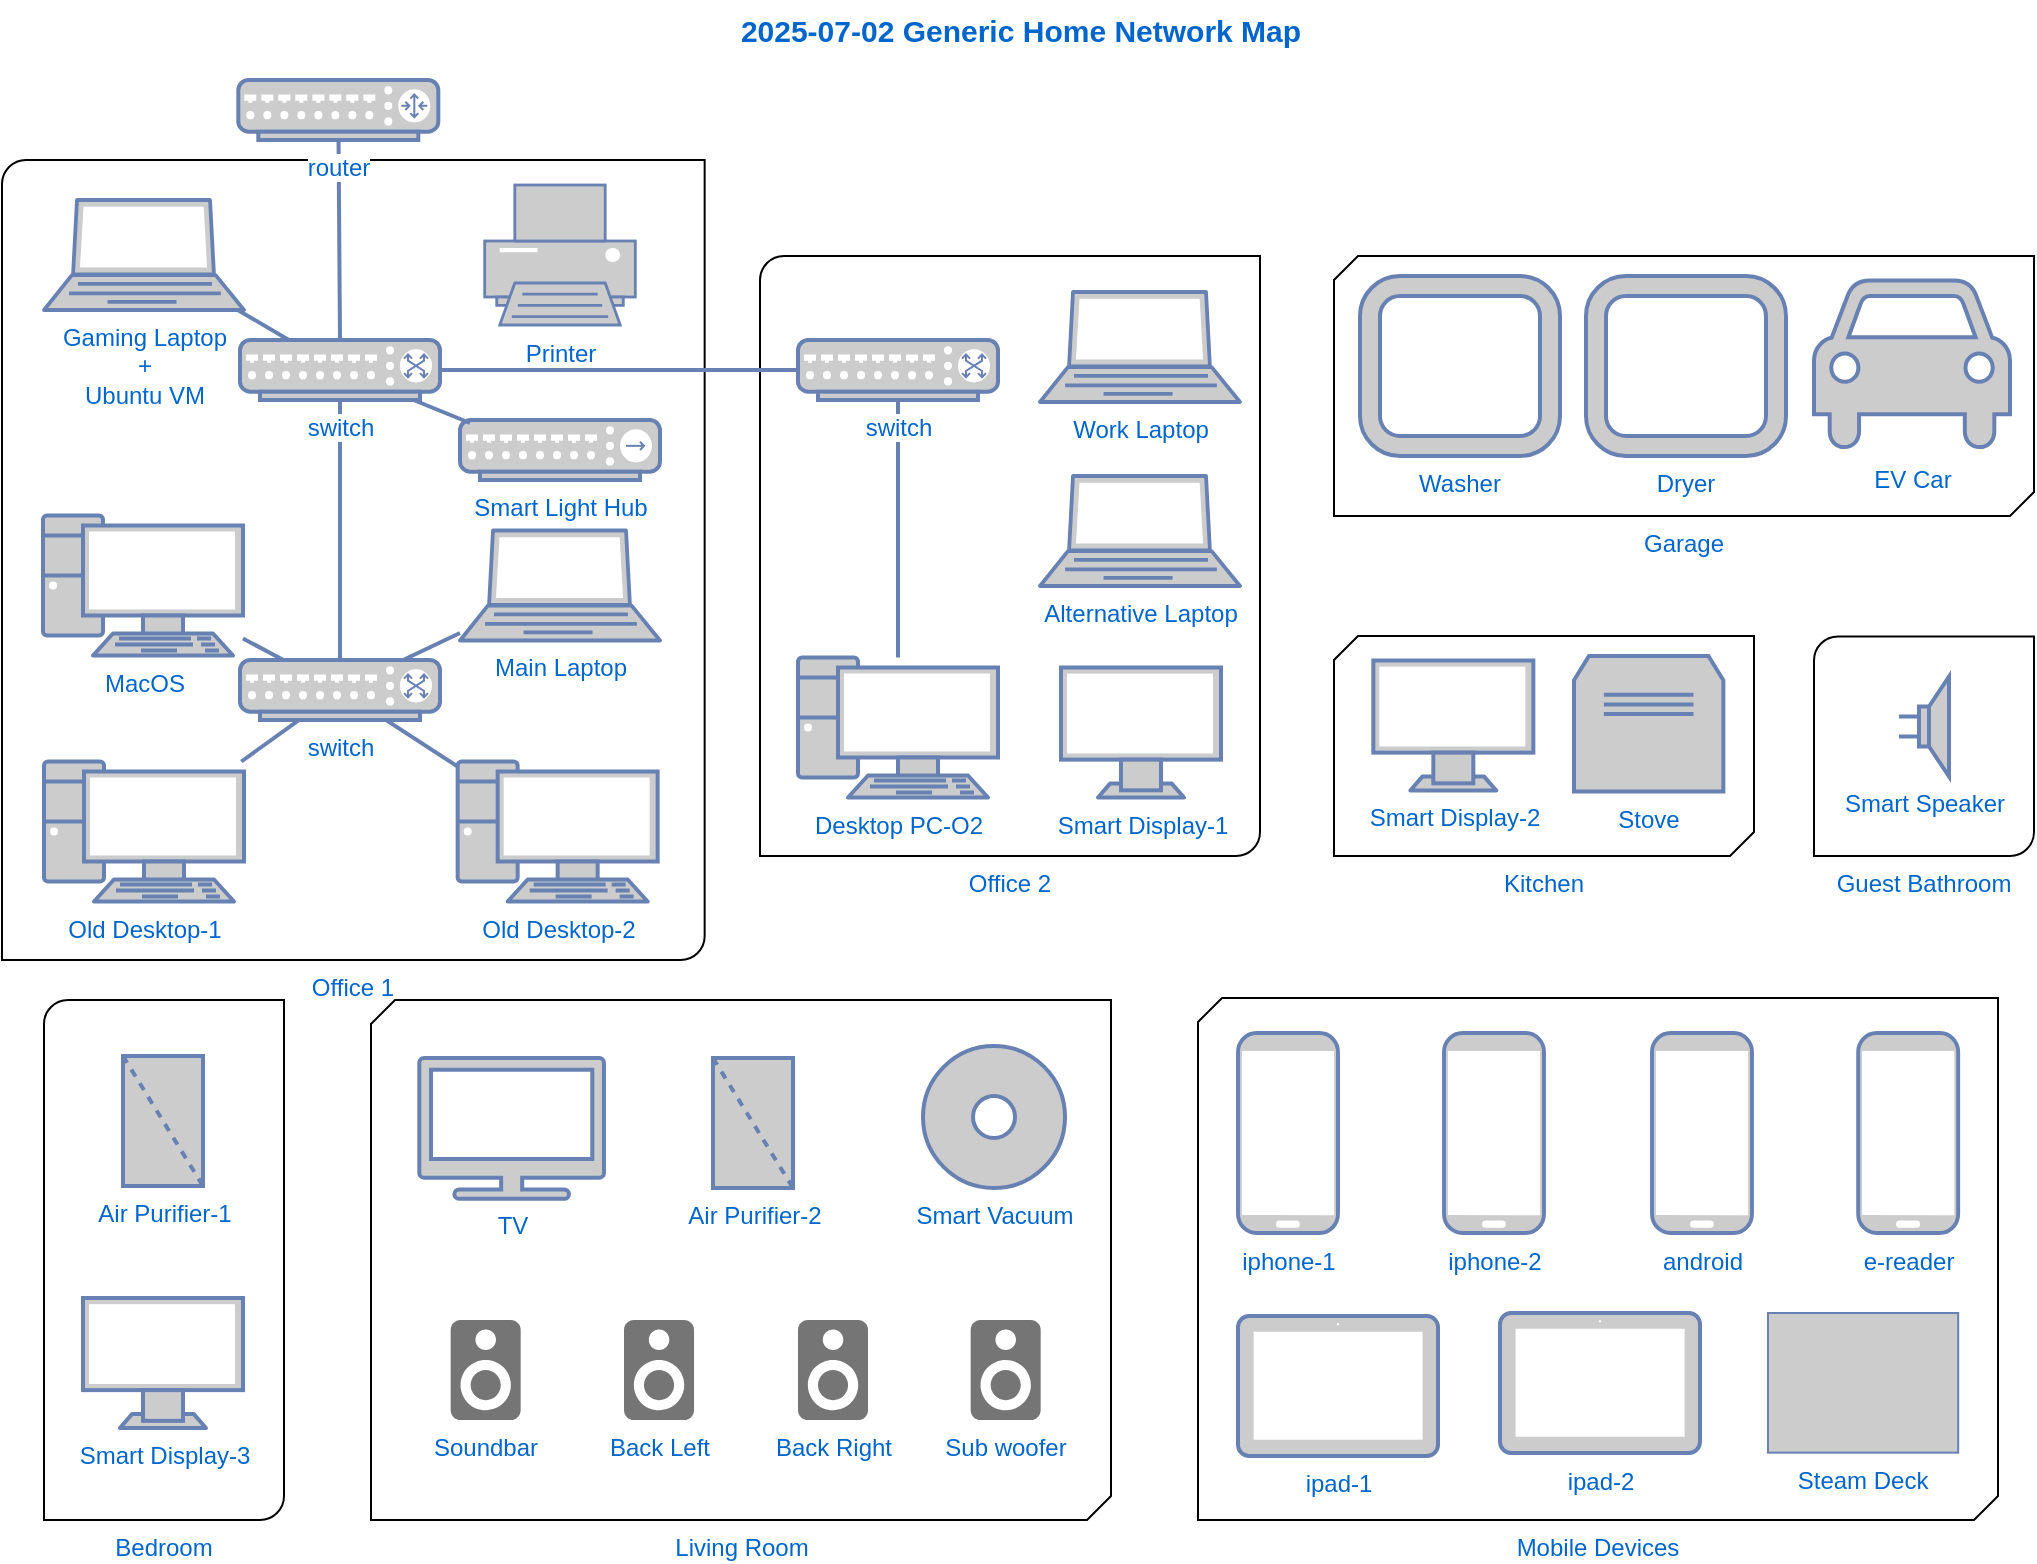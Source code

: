 <mxfile version="27.2.0">
  <diagram name="Page-1" id="d66fe2ae-3e9f-cf2f-6d29-e24063ad5d60">
    <mxGraphModel dx="2066" dy="1269" grid="1" gridSize="10" guides="1" tooltips="1" connect="1" arrows="1" fold="1" page="1" pageScale="1" pageWidth="1100" pageHeight="850" background="none" math="0" shadow="0">
      <root>
        <mxCell id="0" />
        <mxCell id="1" parent="0" />
        <mxCell id="6cyiUO6TO5d5zeEeVipJ-65" value="&lt;div&gt;Office 1&lt;/div&gt;" style="verticalLabelPosition=bottom;verticalAlign=top;html=1;shape=mxgraph.basic.diag_round_rect;dx=6;whiteSpace=wrap;fontColor=#0066CC;" parent="1" vertex="1">
          <mxGeometry x="41" y="100" width="351.33" height="400" as="geometry" />
        </mxCell>
        <mxCell id="6cyiUO6TO5d5zeEeVipJ-62" value="&lt;div&gt;Office 2&lt;/div&gt;" style="verticalLabelPosition=bottom;verticalAlign=top;html=1;shape=mxgraph.basic.diag_round_rect;dx=6;whiteSpace=wrap;fontColor=#0066CC;" parent="1" vertex="1">
          <mxGeometry x="420" y="148" width="250" height="300" as="geometry" />
        </mxCell>
        <mxCell id="6cyiUO6TO5d5zeEeVipJ-57" value="Mobile Devices" style="verticalLabelPosition=bottom;verticalAlign=top;html=1;shape=mxgraph.basic.diag_snip_rect;dx=6;whiteSpace=wrap;fontColor=#0066CC;" parent="1" vertex="1">
          <mxGeometry x="639" y="519" width="400" height="261" as="geometry" />
        </mxCell>
        <mxCell id="6cyiUO6TO5d5zeEeVipJ-49" value="Kitchen" style="verticalLabelPosition=bottom;verticalAlign=top;html=1;shape=mxgraph.basic.diag_snip_rect;dx=6;whiteSpace=wrap;fontColor=#0066CC;" parent="1" vertex="1">
          <mxGeometry x="707" y="338" width="210" height="110" as="geometry" />
        </mxCell>
        <mxCell id="6cyiUO6TO5d5zeEeVipJ-37" value="Living Room" style="verticalLabelPosition=bottom;verticalAlign=top;html=1;shape=mxgraph.basic.diag_snip_rect;dx=6;whiteSpace=wrap;fontColor=#0066CC;" parent="1" vertex="1">
          <mxGeometry x="225.5" y="520" width="370" height="260" as="geometry" />
        </mxCell>
        <mxCell id="6cyiUO6TO5d5zeEeVipJ-36" value="Garage" style="verticalLabelPosition=bottom;verticalAlign=top;html=1;shape=mxgraph.basic.diag_snip_rect;dx=6;whiteSpace=wrap;fontColor=#0066CC;" parent="1" vertex="1">
          <mxGeometry x="707" y="148" width="350" height="130" as="geometry" />
        </mxCell>
        <mxCell id="5fc5e51f7ca293a3-270" style="edgeStyle=none;html=1;labelBackgroundColor=none;endArrow=none;strokeWidth=2;fontFamily=Verdana;fontSize=28;fontColor=#0066CC;rounded=0;strokeColor=#6881B3;exitX=0.496;exitY=0.519;exitDx=0;exitDy=0;exitPerimeter=0;" parent="1" source="hz1rIqiizbCjg5VNgGrb-2" target="5fc5e51f7ca293a3-278" edge="1">
          <mxGeometry relative="1" as="geometry" />
        </mxCell>
        <mxCell id="5fc5e51f7ca293a3-273" style="edgeStyle=none;html=1;labelBackgroundColor=none;endArrow=none;strokeWidth=2;fontFamily=Verdana;fontSize=28;fontColor=#0066CC;rounded=0;strokeColor=#6881B3;" parent="1" source="hz1rIqiizbCjg5VNgGrb-2" target="hz1rIqiizbCjg5VNgGrb-1" edge="1">
          <mxGeometry relative="1" as="geometry">
            <mxPoint x="211" y="307.75" as="targetPoint" />
          </mxGeometry>
        </mxCell>
        <mxCell id="5fc5e51f7ca293a3-274" style="edgeStyle=none;html=1;labelBackgroundColor=none;endArrow=none;strokeWidth=2;fontFamily=Verdana;fontSize=28;fontColor=#0066CC;rounded=0;strokeColor=#6881B3;entryX=0;entryY=0.5;entryDx=0;entryDy=0;entryPerimeter=0;" parent="1" source="5fc5e51f7ca293a3-277" target="5fc5e51f7ca293a3-294" edge="1">
          <mxGeometry relative="1" as="geometry">
            <mxPoint x="519.5" y="219.688" as="targetPoint" />
          </mxGeometry>
        </mxCell>
        <mxCell id="5fc5e51f7ca293a3-275" style="edgeStyle=none;html=1;labelBackgroundColor=none;endArrow=none;strokeWidth=2;fontFamily=Verdana;fontSize=28;fontColor=#0066CC;rounded=0;strokeColor=#6881B3;exitX=0.508;exitY=0.519;exitDx=0;exitDy=0;exitPerimeter=0;" parent="1" source="hz1rIqiizbCjg5VNgGrb-2" target="5fc5e51f7ca293a3-281" edge="1">
          <mxGeometry relative="1" as="geometry" />
        </mxCell>
        <mxCell id="hz1rIqiizbCjg5VNgGrb-7" value="" style="edgeStyle=orthogonalEdgeStyle;rounded=0;orthogonalLoop=1;jettySize=auto;html=1;strokeWidth=2;strokeColor=#6881B3;endArrow=none;endFill=0;" parent="1" source="5fc5e51f7ca293a3-277" target="hz1rIqiizbCjg5VNgGrb-2" edge="1">
          <mxGeometry relative="1" as="geometry" />
        </mxCell>
        <mxCell id="5fc5e51f7ca293a3-277" value="switch" style="fontColor=#0066CC;verticalAlign=top;verticalLabelPosition=bottom;labelPosition=center;align=center;html=1;fillColor=#CCCCCC;strokeColor=#6881B3;gradientColor=none;gradientDirection=north;strokeWidth=2;shape=mxgraph.networks.switch;rounded=1;shadow=0;comic=0;labelBackgroundColor=#ffffff;" parent="1" vertex="1">
          <mxGeometry x="160" y="190" width="100" height="30" as="geometry" />
        </mxCell>
        <mxCell id="5fc5e51f7ca293a3-278" value="Old Desktop-1" style="fontColor=#0066CC;verticalAlign=top;verticalLabelPosition=bottom;labelPosition=center;align=center;html=1;fillColor=#CCCCCC;strokeColor=#6881B3;gradientColor=none;gradientDirection=north;strokeWidth=2;shape=mxgraph.networks.pc;rounded=1;shadow=0;comic=0;labelBackgroundColor=#ffffff;" parent="1" vertex="1">
          <mxGeometry x="62" y="400.75" width="100" height="70" as="geometry" />
        </mxCell>
        <mxCell id="5fc5e51f7ca293a3-280" value="MacOS" style="fontColor=#0066CC;verticalAlign=top;verticalLabelPosition=bottom;labelPosition=center;align=center;html=1;fillColor=#CCCCCC;strokeColor=#6881B3;gradientColor=none;gradientDirection=north;strokeWidth=2;shape=mxgraph.networks.pc;rounded=1;shadow=0;comic=0;labelBackgroundColor=#ffffff;" parent="1" vertex="1">
          <mxGeometry x="61.5" y="277.75" width="100" height="70" as="geometry" />
        </mxCell>
        <mxCell id="5fc5e51f7ca293a3-281" value="Old Desktop-2" style="fontColor=#0066CC;verticalAlign=top;verticalLabelPosition=bottom;labelPosition=center;align=center;html=1;fillColor=#CCCCCC;strokeColor=#6881B3;gradientColor=none;gradientDirection=north;strokeWidth=2;shape=mxgraph.networks.pc;rounded=1;shadow=0;comic=0;labelBackgroundColor=#ffffff;" parent="1" vertex="1">
          <mxGeometry x="268.83" y="400.75" width="100" height="70" as="geometry" />
        </mxCell>
        <mxCell id="5fc5e51f7ca293a3-285" value="Printer" style="fontColor=#0066CC;verticalAlign=top;verticalLabelPosition=bottom;labelPosition=center;align=center;html=1;fillColor=#CCCCCC;strokeColor=#6881B3;gradientColor=none;gradientDirection=north;strokeWidth=2;shape=mxgraph.networks.printer;rounded=1;shadow=0;comic=0;labelBackgroundColor=#ffffff;" parent="1" vertex="1">
          <mxGeometry x="282.34" y="112.5" width="75.32" height="70" as="geometry" />
        </mxCell>
        <mxCell id="5fc5e51f7ca293a3-287" style="edgeStyle=none;html=1;labelBackgroundColor=none;endArrow=none;strokeWidth=2;fontFamily=Verdana;fontSize=28;fontColor=#0066CC;rounded=0;strokeColor=#6881B3;" parent="1" source="5fc5e51f7ca293a3-294" target="5fc5e51f7ca293a3-295" edge="1">
          <mxGeometry relative="1" as="geometry" />
        </mxCell>
        <mxCell id="5fc5e51f7ca293a3-294" value="switch" style="fontColor=#0066CC;verticalAlign=top;verticalLabelPosition=bottom;labelPosition=center;align=center;html=1;fillColor=#CCCCCC;strokeColor=#6881B3;gradientColor=none;gradientDirection=north;strokeWidth=2;shape=mxgraph.networks.switch;rounded=1;shadow=0;comic=0;labelBackgroundColor=#ffffff;" parent="1" vertex="1">
          <mxGeometry x="439" y="190" width="100" height="30" as="geometry" />
        </mxCell>
        <mxCell id="5fc5e51f7ca293a3-295" value="Desktop PC-O2" style="fontColor=#0066CC;verticalAlign=top;verticalLabelPosition=bottom;labelPosition=center;align=center;html=1;fillColor=#CCCCCC;strokeColor=#6881B3;gradientColor=none;gradientDirection=north;strokeWidth=2;shape=mxgraph.networks.pc;rounded=1;shadow=0;comic=0;labelBackgroundColor=#ffffff;" parent="1" vertex="1">
          <mxGeometry x="439.0" y="348.75" width="100" height="70" as="geometry" />
        </mxCell>
        <mxCell id="snzYmwEWvy-G4MxadNuX-15" value="" style="rounded=0;orthogonalLoop=1;jettySize=auto;html=1;entryX=0.5;entryY=0;entryDx=0;entryDy=0;entryPerimeter=0;strokeWidth=2;strokeColor=#6881B3;endArrow=none;startFill=0;fontColor=#0066CC;" parent="1" source="5fc5e51f7ca293a3-198" target="5fc5e51f7ca293a3-277" edge="1">
          <mxGeometry relative="1" as="geometry" />
        </mxCell>
        <mxCell id="5fc5e51f7ca293a3-198" value="router" style="fontColor=#0066CC;verticalAlign=top;verticalLabelPosition=bottom;labelPosition=center;align=center;html=1;fillColor=#CCCCCC;strokeColor=#6881B3;gradientColor=none;gradientDirection=north;strokeWidth=2;shape=mxgraph.networks.router;rounded=1;shadow=0;comic=0;labelBackgroundColor=#ffffff;" parent="1" vertex="1">
          <mxGeometry x="159.16" y="60" width="100" height="30" as="geometry" />
        </mxCell>
        <mxCell id="6cyiUO6TO5d5zeEeVipJ-24" value="iphone-1" style="fontColor=#0066CC;verticalAlign=top;verticalLabelPosition=bottom;labelPosition=center;align=center;html=1;outlineConnect=0;fillColor=#CCCCCC;strokeColor=#6881B3;gradientColor=none;gradientDirection=north;strokeWidth=2;shape=mxgraph.networks.mobile;" parent="1" vertex="1">
          <mxGeometry x="659" y="536.5" width="50" height="100" as="geometry" />
        </mxCell>
        <mxCell id="6cyiUO6TO5d5zeEeVipJ-25" value="iphone-2&lt;div&gt;&lt;br&gt;&lt;/div&gt;" style="fontColor=#0066CC;verticalAlign=top;verticalLabelPosition=bottom;labelPosition=center;align=center;html=1;outlineConnect=0;fillColor=#CCCCCC;strokeColor=#6881B3;gradientColor=none;gradientDirection=north;strokeWidth=2;shape=mxgraph.networks.mobile;" parent="1" vertex="1">
          <mxGeometry x="762" y="536.5" width="50" height="100" as="geometry" />
        </mxCell>
        <mxCell id="6cyiUO6TO5d5zeEeVipJ-26" value="android&lt;div&gt;&lt;br&gt;&lt;/div&gt;" style="fontColor=#0066CC;verticalAlign=top;verticalLabelPosition=bottom;labelPosition=center;align=center;html=1;outlineConnect=0;fillColor=#CCCCCC;strokeColor=#6881B3;gradientColor=none;gradientDirection=north;strokeWidth=2;shape=mxgraph.networks.mobile;" parent="1" vertex="1">
          <mxGeometry x="866" y="536.5" width="50" height="100" as="geometry" />
        </mxCell>
        <mxCell id="6cyiUO6TO5d5zeEeVipJ-27" value="e-reader" style="fontColor=#0066CC;verticalAlign=top;verticalLabelPosition=bottom;labelPosition=center;align=center;html=1;outlineConnect=0;fillColor=#CCCCCC;strokeColor=#6881B3;gradientColor=none;gradientDirection=north;strokeWidth=2;shape=mxgraph.networks.mobile;" parent="1" vertex="1">
          <mxGeometry x="969.09" y="536.5" width="50" height="100" as="geometry" />
        </mxCell>
        <mxCell id="6cyiUO6TO5d5zeEeVipJ-28" value="ipad-1" style="fontColor=#0066CC;verticalAlign=top;verticalLabelPosition=bottom;labelPosition=center;align=center;html=1;outlineConnect=0;fillColor=#CCCCCC;strokeColor=#6881B3;gradientColor=none;gradientDirection=north;strokeWidth=2;shape=mxgraph.networks.tablet;" parent="1" vertex="1">
          <mxGeometry x="659" y="678" width="100" height="70" as="geometry" />
        </mxCell>
        <mxCell id="6cyiUO6TO5d5zeEeVipJ-29" value="ipad-2" style="fontColor=#0066CC;verticalAlign=top;verticalLabelPosition=bottom;labelPosition=center;align=center;html=1;outlineConnect=0;fillColor=#CCCCCC;strokeColor=#6881B3;gradientColor=none;gradientDirection=north;strokeWidth=2;shape=mxgraph.networks.tablet;" parent="1" vertex="1">
          <mxGeometry x="790" y="676.5" width="100" height="70" as="geometry" />
        </mxCell>
        <mxCell id="6cyiUO6TO5d5zeEeVipJ-30" value="TV" style="sketch=0;pointerEvents=1;shadow=0;dashed=0;html=1;strokeColor=#6881B3;fillColor=#CCCCCC;labelPosition=center;verticalLabelPosition=bottom;verticalAlign=top;outlineConnect=0;align=center;shape=mxgraph.office.devices.tv;fontColor=#0066CC;strokeWidth=2;" parent="1" vertex="1">
          <mxGeometry x="249.66" y="549" width="92.33" height="70.42" as="geometry" />
        </mxCell>
        <mxCell id="6cyiUO6TO5d5zeEeVipJ-34" value="EV Car" style="shape=mxgraph.signs.transportation.car_4;html=1;pointerEvents=1;fillColor=#CCCCCC;strokeColor=#6881B3;verticalLabelPosition=bottom;verticalAlign=top;align=center;fontColor=#0066CC;strokeWidth=2;" parent="1" vertex="1">
          <mxGeometry x="947.0" y="160.25" width="98" height="86" as="geometry" />
        </mxCell>
        <mxCell id="6cyiUO6TO5d5zeEeVipJ-38" value="Back Left" style="fillColor=#ffffff;strokeColor=none;shadow=0;strokeWidth=1;rounded=1;absoluteArcSize=1;arcSize=2;labelPosition=center;verticalLabelPosition=middle;align=center;verticalAlign=bottom;spacingLeft=0;fontColor=#0066CC;fontSize=12;whiteSpace=wrap;spacingBottom=2;html=1;" parent="1" vertex="1">
          <mxGeometry x="334.5" y="670" width="70" height="85" as="geometry" />
        </mxCell>
        <mxCell id="6cyiUO6TO5d5zeEeVipJ-39" value="" style="sketch=0;dashed=0;connectable=0;html=1;fillColor=#757575;strokeColor=none;shape=mxgraph.gcp2.speaker;part=1;fontColor=#0066CC;" parent="6cyiUO6TO5d5zeEeVipJ-38" vertex="1">
          <mxGeometry x="0.5" width="35" height="50" relative="1" as="geometry">
            <mxPoint x="-17.5" y="10" as="offset" />
          </mxGeometry>
        </mxCell>
        <mxCell id="6cyiUO6TO5d5zeEeVipJ-40" value="Soundbar" style="fillColor=#ffffff;strokeColor=none;shadow=0;strokeWidth=1;rounded=1;absoluteArcSize=1;arcSize=2;labelPosition=center;verticalLabelPosition=middle;align=center;verticalAlign=bottom;spacingLeft=0;fontColor=#0066CC;fontSize=12;whiteSpace=wrap;spacingBottom=2;html=1;" parent="1" vertex="1">
          <mxGeometry x="247.83" y="670" width="70" height="85" as="geometry" />
        </mxCell>
        <mxCell id="6cyiUO6TO5d5zeEeVipJ-41" value="" style="sketch=0;dashed=0;connectable=0;html=1;fillColor=#757575;strokeColor=none;shape=mxgraph.gcp2.speaker;part=1;fontColor=#0066CC;" parent="6cyiUO6TO5d5zeEeVipJ-40" vertex="1">
          <mxGeometry x="0.5" width="35" height="50" relative="1" as="geometry">
            <mxPoint x="-17.5" y="10" as="offset" />
          </mxGeometry>
        </mxCell>
        <mxCell id="6cyiUO6TO5d5zeEeVipJ-42" value="Back Right" style="fillColor=#ffffff;strokeColor=none;shadow=0;strokeWidth=1;rounded=1;absoluteArcSize=1;arcSize=2;labelPosition=center;verticalLabelPosition=middle;align=center;verticalAlign=bottom;spacingLeft=0;fontColor=#0066CC;fontSize=12;whiteSpace=wrap;spacingBottom=2;html=1;" parent="1" vertex="1">
          <mxGeometry x="421.5" y="670" width="70" height="85" as="geometry" />
        </mxCell>
        <mxCell id="6cyiUO6TO5d5zeEeVipJ-43" value="" style="sketch=0;dashed=0;connectable=0;html=1;fillColor=#757575;strokeColor=none;shape=mxgraph.gcp2.speaker;part=1;fontColor=#0066CC;" parent="6cyiUO6TO5d5zeEeVipJ-42" vertex="1">
          <mxGeometry x="0.5" width="35" height="50" relative="1" as="geometry">
            <mxPoint x="-17.5" y="10" as="offset" />
          </mxGeometry>
        </mxCell>
        <mxCell id="6cyiUO6TO5d5zeEeVipJ-44" value="Sub woofer" style="fillColor=#ffffff;strokeColor=none;shadow=0;strokeWidth=1;rounded=1;absoluteArcSize=1;arcSize=2;labelPosition=center;verticalLabelPosition=middle;align=center;verticalAlign=bottom;spacingLeft=0;fontColor=#0066CC;fontSize=12;whiteSpace=wrap;spacingBottom=2;html=1;" parent="1" vertex="1">
          <mxGeometry x="507.83" y="670" width="70" height="85" as="geometry" />
        </mxCell>
        <mxCell id="6cyiUO6TO5d5zeEeVipJ-45" value="" style="sketch=0;dashed=0;connectable=0;html=1;fillColor=#757575;strokeColor=none;shape=mxgraph.gcp2.speaker;part=1;fontColor=#0066CC;" parent="6cyiUO6TO5d5zeEeVipJ-44" vertex="1">
          <mxGeometry x="0.5" width="35" height="50" relative="1" as="geometry">
            <mxPoint x="-17.5" y="10" as="offset" />
          </mxGeometry>
        </mxCell>
        <mxCell id="6cyiUO6TO5d5zeEeVipJ-46" value="Alternative Laptop" style="fontColor=#0066CC;verticalAlign=top;verticalLabelPosition=bottom;labelPosition=center;align=center;html=1;outlineConnect=0;fillColor=#CCCCCC;strokeColor=#6881B3;gradientColor=none;gradientDirection=north;strokeWidth=2;shape=mxgraph.networks.laptop;" parent="1" vertex="1">
          <mxGeometry x="560.0" y="258" width="100" height="55" as="geometry" />
        </mxCell>
        <mxCell id="6cyiUO6TO5d5zeEeVipJ-50" value="Smart Display-2" style="fontColor=#0066CC;verticalAlign=top;verticalLabelPosition=bottom;labelPosition=center;align=center;html=1;outlineConnect=0;fillColor=#CCCCCC;strokeColor=#6881B3;gradientColor=none;gradientDirection=north;strokeWidth=2;shape=mxgraph.networks.monitor;" parent="1" vertex="1">
          <mxGeometry x="726.67" y="350.25" width="80" height="65" as="geometry" />
        </mxCell>
        <mxCell id="6cyiUO6TO5d5zeEeVipJ-51" value="Stove" style="shape=mxgraph.pid.driers.drying_oven,_drying_chamber,_shelf_dryer;html=1;pointerEvents=1;align=center;verticalLabelPosition=bottom;verticalAlign=top;dashed=0;fontColor=#0066CC;strokeWidth=2;strokeColor=#6881B3;fillColor=#CCCCCC;" parent="1" vertex="1">
          <mxGeometry x="827" y="348" width="74.68" height="67.75" as="geometry" />
        </mxCell>
        <mxCell id="6cyiUO6TO5d5zeEeVipJ-56" value="Smart Vacuum" style="verticalLabelPosition=bottom;verticalAlign=top;html=1;shape=mxgraph.basic.donut;dx=25;fontColor=#0066CC;strokeWidth=2;strokeColor=#6881B3;fillColor=#CCCCCC;" parent="1" vertex="1">
          <mxGeometry x="501.5" y="543" width="71" height="71" as="geometry" />
        </mxCell>
        <mxCell id="6cyiUO6TO5d5zeEeVipJ-58" value="Steam Deck" style="shape=mxgraph.networks2.icon;aspect=fixed;fillColor=#CCCCCC;strokeColor=#6881B3;gradientColor=none;network2IconShadow=1;network2bgFillColor=none;network2Icon=mxgraph.networks2.gamepad;network2IconXOffset=0.0;network2IconYOffset=0.002;network2IconW=1.002;network2IconH=0.736;labelPosition=center;verticalLabelPosition=bottom;align=center;verticalAlign=top;fontColor=#0066CC;" parent="1" vertex="1">
          <mxGeometry x="923.99" y="676.5" width="95.1" height="69.83" as="geometry" />
        </mxCell>
        <mxCell id="6cyiUO6TO5d5zeEeVipJ-59" value="Guest Bathroom" style="verticalLabelPosition=bottom;verticalAlign=top;html=1;shape=mxgraph.basic.diag_round_rect;dx=6;whiteSpace=wrap;fontColor=#0066CC;" parent="1" vertex="1">
          <mxGeometry x="947" y="338.25" width="110" height="109.75" as="geometry" />
        </mxCell>
        <mxCell id="6cyiUO6TO5d5zeEeVipJ-60" value="Smart Speaker" style="pointerEvents=1;verticalLabelPosition=bottom;shadow=0;dashed=0;align=center;html=1;verticalAlign=top;shape=mxgraph.electrical.electro-mechanical.loudspeaker;fontColor=#0066CC;strokeWidth=2;strokeColor=#6881B3;fillColor=#CCCCCC;" parent="1" vertex="1">
          <mxGeometry x="989.5" y="358.25" width="25" height="50" as="geometry" />
        </mxCell>
        <mxCell id="6cyiUO6TO5d5zeEeVipJ-63" value="Work Laptop" style="fontColor=#0066CC;verticalAlign=top;verticalLabelPosition=bottom;labelPosition=center;align=center;html=1;outlineConnect=0;fillColor=#CCCCCC;strokeColor=#6881B3;gradientColor=none;gradientDirection=north;strokeWidth=2;shape=mxgraph.networks.laptop;" parent="1" vertex="1">
          <mxGeometry x="560" y="166" width="100" height="55" as="geometry" />
        </mxCell>
        <mxCell id="6cyiUO6TO5d5zeEeVipJ-64" value="Smart Display-1" style="fontColor=#0066CC;verticalAlign=top;verticalLabelPosition=bottom;labelPosition=center;align=center;html=1;outlineConnect=0;fillColor=#CCCCCC;strokeColor=#6881B3;gradientColor=none;gradientDirection=north;strokeWidth=2;shape=mxgraph.networks.monitor;" parent="1" vertex="1">
          <mxGeometry x="570.5" y="353.75" width="80" height="65" as="geometry" />
        </mxCell>
        <mxCell id="6cyiUO6TO5d5zeEeVipJ-66" value="&lt;div&gt;Bedroom&lt;/div&gt;" style="verticalLabelPosition=bottom;verticalAlign=top;html=1;shape=mxgraph.basic.diag_round_rect;dx=6;whiteSpace=wrap;fontColor=#0066CC;" parent="1" vertex="1">
          <mxGeometry x="62" y="520" width="120" height="260" as="geometry" />
        </mxCell>
        <mxCell id="6cyiUO6TO5d5zeEeVipJ-67" value="Smart Display-3" style="fontColor=#0066CC;verticalAlign=top;verticalLabelPosition=bottom;labelPosition=center;align=center;html=1;outlineConnect=0;fillColor=#CCCCCC;strokeColor=#6881B3;gradientColor=none;gradientDirection=north;strokeWidth=2;shape=mxgraph.networks.monitor;" parent="1" vertex="1">
          <mxGeometry x="81.5" y="669" width="80" height="65" as="geometry" />
        </mxCell>
        <mxCell id="6cyiUO6TO5d5zeEeVipJ-71" value="Gaming Laptop&lt;br&gt;+&lt;br&gt;Ubuntu VM" style="fontColor=#0066CC;verticalAlign=top;verticalLabelPosition=bottom;labelPosition=center;align=center;html=1;outlineConnect=0;fillColor=#CCCCCC;strokeColor=#6881B3;gradientColor=none;gradientDirection=north;strokeWidth=2;shape=mxgraph.networks.laptop;" parent="1" vertex="1">
          <mxGeometry x="62" y="120" width="100" height="55" as="geometry" />
        </mxCell>
        <mxCell id="6cyiUO6TO5d5zeEeVipJ-74" value="Smart Light Hub" style="fontColor=#0066CC;verticalAlign=top;verticalLabelPosition=bottom;labelPosition=center;align=center;html=1;outlineConnect=0;fillColor=#CCCCCC;strokeColor=#6881B3;gradientColor=none;gradientDirection=north;strokeWidth=2;shape=mxgraph.networks.hub;" parent="1" vertex="1">
          <mxGeometry x="270.0" y="230" width="100" height="30" as="geometry" />
        </mxCell>
        <mxCell id="6cyiUO6TO5d5zeEeVipJ-76" style="edgeStyle=none;html=1;labelBackgroundColor=none;endArrow=none;strokeWidth=2;fontFamily=Verdana;fontSize=28;fontColor=#0066CC;rounded=0;strokeColor=#6881B3;entryX=0.05;entryY=0.05;entryDx=0;entryDy=0;entryPerimeter=0;" parent="1" source="5fc5e51f7ca293a3-277" target="6cyiUO6TO5d5zeEeVipJ-74" edge="1">
          <mxGeometry relative="1" as="geometry">
            <mxPoint x="311" y="288" as="sourcePoint" />
            <mxPoint x="311" y="345" as="targetPoint" />
          </mxGeometry>
        </mxCell>
        <mxCell id="snzYmwEWvy-G4MxadNuX-3" value="Washer" style="verticalLabelPosition=bottom;verticalAlign=top;html=1;shape=mxgraph.basic.rounded_frame;dx=10;whiteSpace=wrap;fontColor=#0066CC;strokeWidth=2;strokeColor=#6881B3;fillColor=#CCCCCC;" parent="1" vertex="1">
          <mxGeometry x="720" y="158" width="100" height="90" as="geometry" />
        </mxCell>
        <mxCell id="snzYmwEWvy-G4MxadNuX-4" value="Dryer" style="verticalLabelPosition=bottom;verticalAlign=top;html=1;shape=mxgraph.basic.rounded_frame;dx=10;whiteSpace=wrap;fontColor=#0066CC;strokeWidth=2;strokeColor=#6881B3;fillColor=#CCCCCC;" parent="1" vertex="1">
          <mxGeometry x="833" y="158" width="100" height="90" as="geometry" />
        </mxCell>
        <mxCell id="snzYmwEWvy-G4MxadNuX-11" value="Air Purifier-1" style="verticalLabelPosition=bottom;outlineConnect=0;align=center;dashed=0;html=1;verticalAlign=top;shape=mxgraph.pid.misc.air_filter;fontColor=#0066CC;strokeColor=#6881B3;strokeWidth=2;fillColor=#CCCCCC;" parent="1" vertex="1">
          <mxGeometry x="101.5" y="548" width="40" height="65" as="geometry" />
        </mxCell>
        <mxCell id="snzYmwEWvy-G4MxadNuX-12" value="Air Purifier-2" style="verticalLabelPosition=bottom;outlineConnect=0;align=center;dashed=0;html=1;verticalAlign=top;shape=mxgraph.pid.misc.air_filter;fontColor=#0066CC;strokeWidth=2;strokeColor=#6881B3;fillColor=#CCCCCC;" parent="1" vertex="1">
          <mxGeometry x="396.5" y="549" width="40" height="65" as="geometry" />
        </mxCell>
        <mxCell id="snzYmwEWvy-G4MxadNuX-16" value="2025-07-02 Generic Home Network Map" style="text;strokeColor=none;align=center;fillColor=none;html=1;verticalAlign=middle;whiteSpace=wrap;rounded=0;fontStyle=1;fontSize=15;fontColor=#0066CC;" parent="1" vertex="1">
          <mxGeometry x="56" y="20" width="989" height="30" as="geometry" />
        </mxCell>
        <mxCell id="hz1rIqiizbCjg5VNgGrb-1" value="Main Laptop" style="fontColor=#0066CC;verticalAlign=top;verticalLabelPosition=bottom;labelPosition=center;align=center;html=1;outlineConnect=0;fillColor=#CCCCCC;strokeColor=#6881B3;gradientColor=none;gradientDirection=north;strokeWidth=2;shape=mxgraph.networks.laptop;" parent="1" vertex="1">
          <mxGeometry x="270" y="285.25" width="100" height="55" as="geometry" />
        </mxCell>
        <mxCell id="hz1rIqiizbCjg5VNgGrb-2" value="switch" style="fontColor=#0066CC;verticalAlign=top;verticalLabelPosition=bottom;labelPosition=center;align=center;html=1;fillColor=#CCCCCC;strokeColor=#6881B3;gradientColor=none;gradientDirection=north;strokeWidth=2;shape=mxgraph.networks.switch;rounded=1;shadow=0;comic=0;labelBackgroundColor=#ffffff;" parent="1" vertex="1">
          <mxGeometry x="160" y="350" width="100" height="30" as="geometry" />
        </mxCell>
        <mxCell id="hz1rIqiizbCjg5VNgGrb-4" style="edgeStyle=none;html=1;labelBackgroundColor=none;endArrow=none;strokeWidth=2;fontFamily=Verdana;fontSize=28;fontColor=#0066CC;rounded=0;strokeColor=#6881B3;" parent="1" source="6cyiUO6TO5d5zeEeVipJ-71" target="5fc5e51f7ca293a3-277" edge="1">
          <mxGeometry relative="1" as="geometry">
            <mxPoint x="234" y="280" as="sourcePoint" />
            <mxPoint x="180" y="220" as="targetPoint" />
          </mxGeometry>
        </mxCell>
        <mxCell id="hz1rIqiizbCjg5VNgGrb-8" style="edgeStyle=none;html=1;labelBackgroundColor=none;endArrow=none;strokeWidth=2;fontFamily=Verdana;fontSize=28;fontColor=#0066CC;rounded=0;strokeColor=#6881B3;" parent="1" source="5fc5e51f7ca293a3-280" target="hz1rIqiizbCjg5VNgGrb-2" edge="1">
          <mxGeometry relative="1" as="geometry">
            <mxPoint x="141.5" y="340.5" as="sourcePoint" />
            <mxPoint x="171.5" y="354.5" as="targetPoint" />
          </mxGeometry>
        </mxCell>
      </root>
    </mxGraphModel>
  </diagram>
</mxfile>
